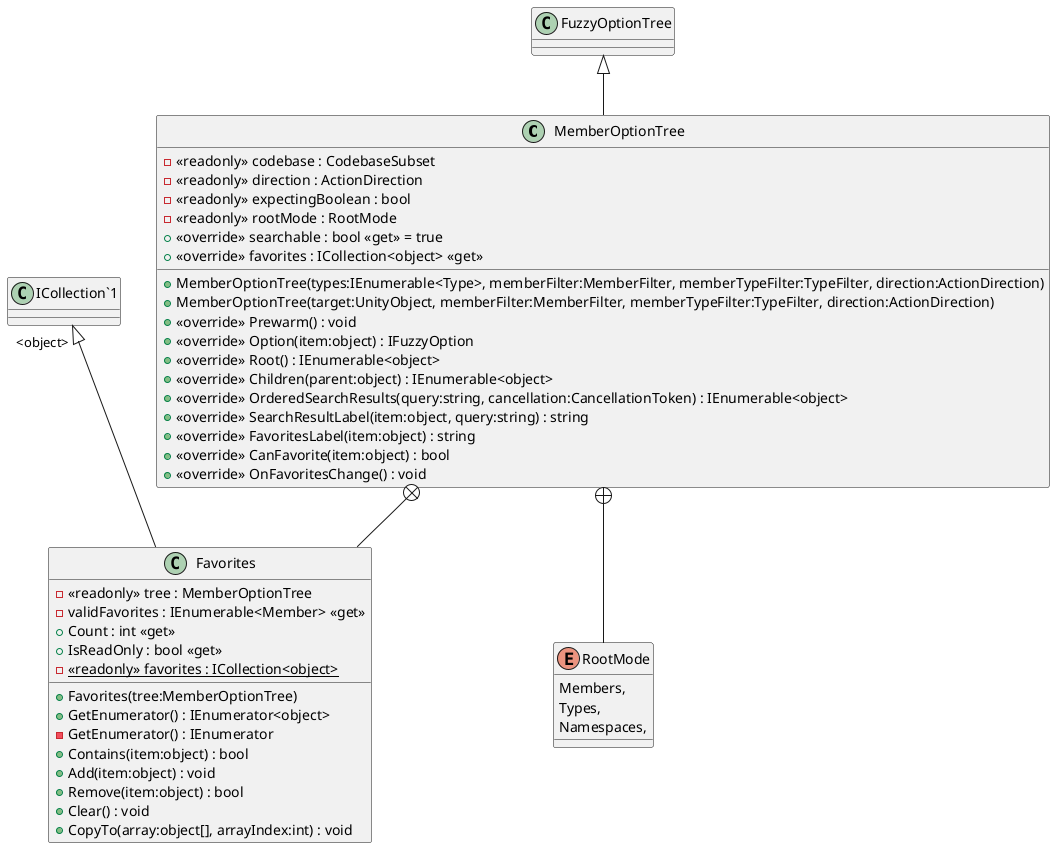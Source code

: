 @startuml
class MemberOptionTree {
    + MemberOptionTree(types:IEnumerable<Type>, memberFilter:MemberFilter, memberTypeFilter:TypeFilter, direction:ActionDirection)
    + MemberOptionTree(target:UnityObject, memberFilter:MemberFilter, memberTypeFilter:TypeFilter, direction:ActionDirection)
    - <<readonly>> codebase : CodebaseSubset
    - <<readonly>> direction : ActionDirection
    - <<readonly>> expectingBoolean : bool
    - <<readonly>> rootMode : RootMode
    + <<override>> Prewarm() : void
    + <<override>> Option(item:object) : IFuzzyOption
    + <<override>> Root() : IEnumerable<object>
    + <<override>> Children(parent:object) : IEnumerable<object>
    + <<override>> searchable : bool <<get>> = true
    + <<override>> OrderedSearchResults(query:string, cancellation:CancellationToken) : IEnumerable<object>
    + <<override>> SearchResultLabel(item:object, query:string) : string
    + <<override>> favorites : ICollection<object> <<get>>
    + <<override>> FavoritesLabel(item:object) : string
    + <<override>> CanFavorite(item:object) : bool
    + <<override>> OnFavoritesChange() : void
}
enum RootMode {
    Members,
    Types,
    Namespaces,
}
class Favorites {
    + Favorites(tree:MemberOptionTree)
    - <<readonly>> tree : MemberOptionTree
    - validFavorites : IEnumerable<Member> <<get>>
    + Count : int <<get>>
    + IsReadOnly : bool <<get>>
    + GetEnumerator() : IEnumerator<object>
    - GetEnumerator() : IEnumerator
    + Contains(item:object) : bool
    + Add(item:object) : void
    + Remove(item:object) : bool
    + Clear() : void
    + CopyTo(array:object[], arrayIndex:int) : void
    - {static} <<readonly>> favorites : ICollection<object>
}
FuzzyOptionTree <|-- MemberOptionTree
MemberOptionTree +-- RootMode
MemberOptionTree +-- Favorites
"ICollection`1" "<object>" <|-- Favorites
@enduml
